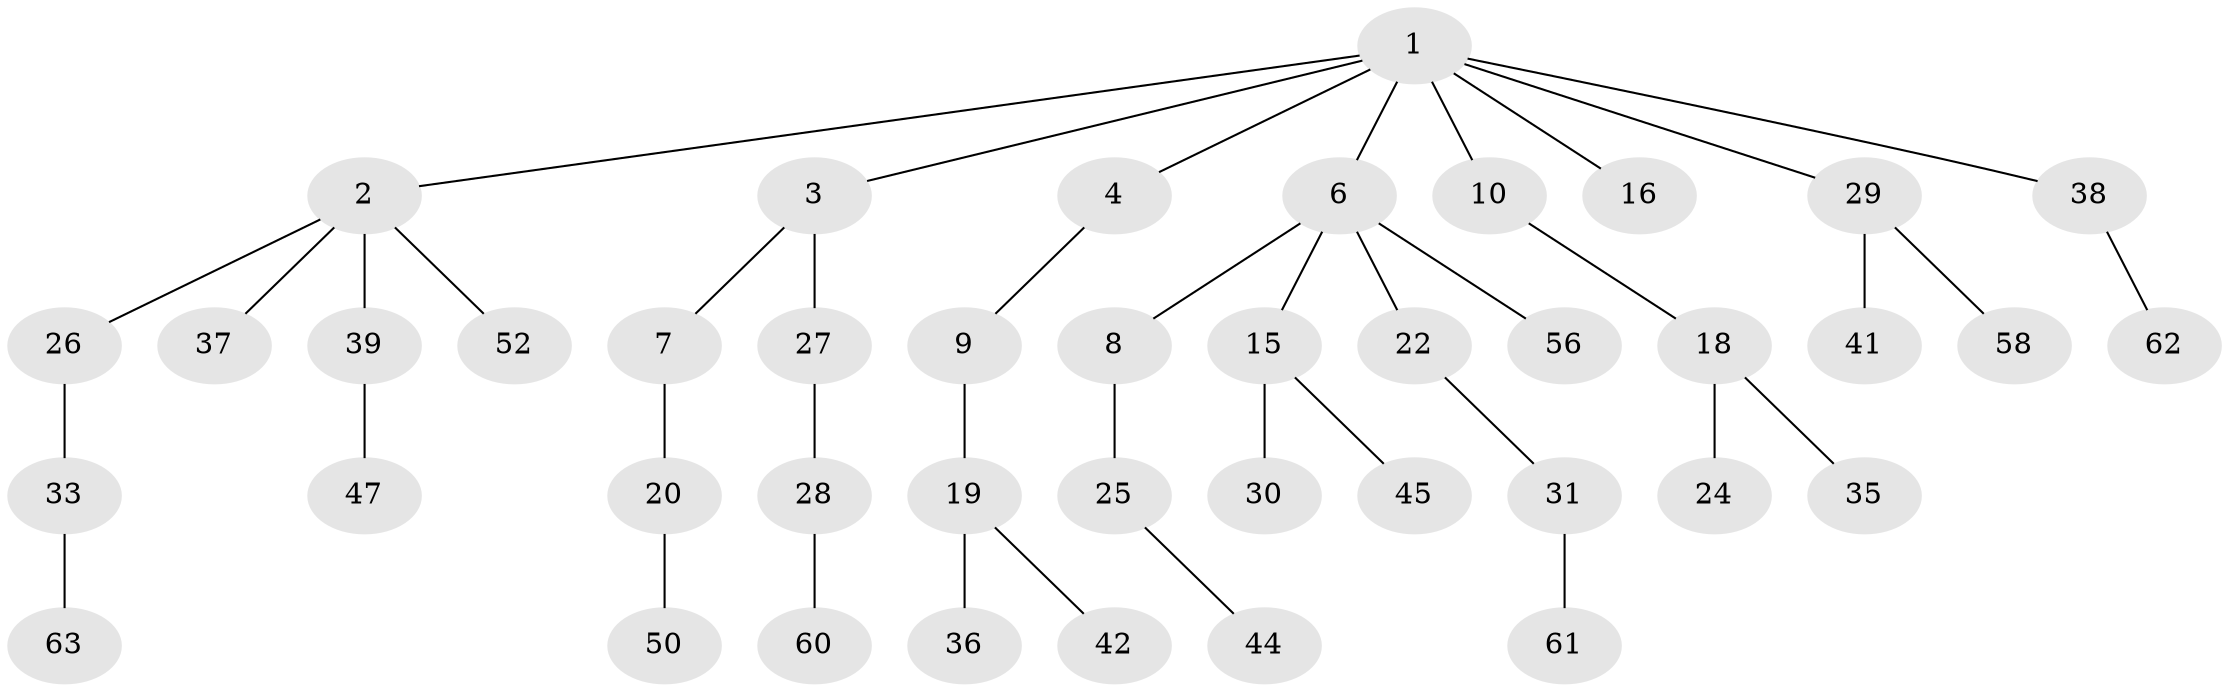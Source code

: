 // Generated by graph-tools (version 1.1) at 2025/24/03/03/25 07:24:08]
// undirected, 42 vertices, 41 edges
graph export_dot {
graph [start="1"]
  node [color=gray90,style=filled];
  1 [super="+5"];
  2 [super="+55"];
  3 [super="+23"];
  4 [super="+17"];
  6 [super="+12"];
  7 [super="+14"];
  8 [super="+13"];
  9;
  10 [super="+11"];
  15 [super="+51"];
  16;
  18 [super="+21"];
  19 [super="+59"];
  20 [super="+49"];
  22 [super="+48"];
  24;
  25;
  26;
  27;
  28 [super="+54"];
  29 [super="+32"];
  30 [super="+34"];
  31 [super="+53"];
  33 [super="+40"];
  35;
  36;
  37;
  38 [super="+57"];
  39 [super="+43"];
  41;
  42;
  44 [super="+46"];
  45;
  47;
  50;
  52;
  56;
  58;
  60;
  61;
  62;
  63;
  1 -- 2;
  1 -- 3;
  1 -- 4;
  1 -- 6;
  1 -- 16;
  1 -- 38;
  1 -- 10;
  1 -- 29;
  2 -- 26;
  2 -- 37;
  2 -- 39;
  2 -- 52;
  3 -- 7;
  3 -- 27;
  4 -- 9;
  6 -- 8;
  6 -- 56;
  6 -- 15;
  6 -- 22;
  7 -- 20;
  8 -- 25;
  9 -- 19;
  10 -- 18;
  15 -- 30;
  15 -- 45;
  18 -- 24;
  18 -- 35;
  19 -- 36;
  19 -- 42;
  20 -- 50;
  22 -- 31;
  25 -- 44;
  26 -- 33;
  27 -- 28;
  28 -- 60;
  29 -- 41;
  29 -- 58;
  31 -- 61;
  33 -- 63;
  38 -- 62;
  39 -- 47;
}
